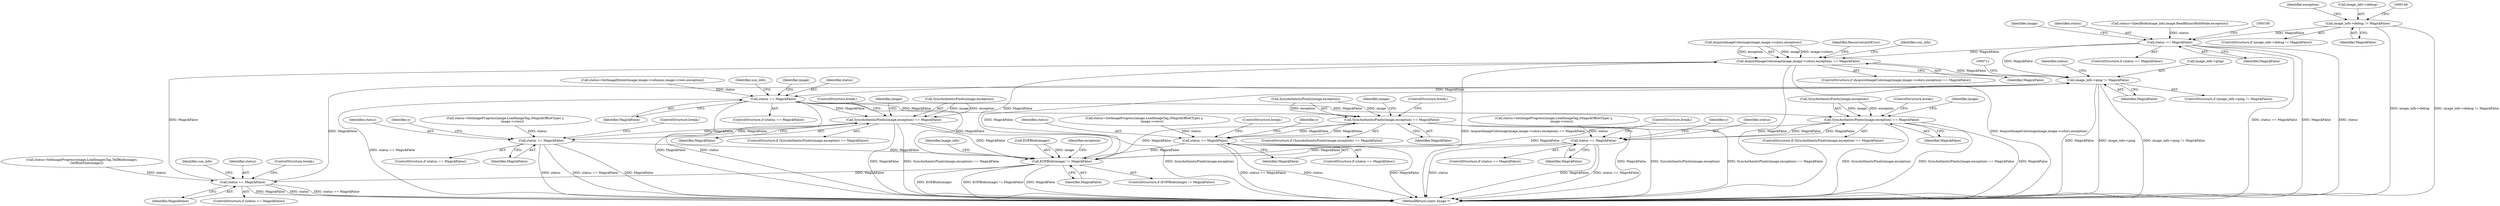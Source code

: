 digraph "0_ImageMagick_8ea44b48a182dd46d018f4b4f09a5e2ee9638105@pointer" {
"1000143" [label="(Call,image_info->debug != MagickFalse)"];
"1000182" [label="(Call,status == MagickFalse)"];
"1000438" [label="(Call,AcquireImageColormap(image,image->colors,exception) == MagickFalse)"];
"1000704" [label="(Call,image_info->ping != MagickFalse)"];
"1000729" [label="(Call,status == MagickFalse)"];
"1001130" [label="(Call,SyncAuthenticPixels(image,exception) == MagickFalse)"];
"1001157" [label="(Call,status == MagickFalse)"];
"1001613" [label="(Call,EOFBlob(image) != MagickFalse)"];
"1001694" [label="(Call,status == MagickFalse)"];
"1001289" [label="(Call,SyncAuthenticPixels(image,exception) == MagickFalse)"];
"1001316" [label="(Call,status == MagickFalse)"];
"1001564" [label="(Call,SyncAuthenticPixels(image,exception) == MagickFalse)"];
"1001591" [label="(Call,status == MagickFalse)"];
"1000731" [label="(Identifier,MagickFalse)"];
"1001160" [label="(ControlStructure,break;)"];
"1000184" [label="(Identifier,MagickFalse)"];
"1000718" [label="(Identifier,status)"];
"1001613" [label="(Call,EOFBlob(image) != MagickFalse)"];
"1001298" [label="(Identifier,image)"];
"1001590" [label="(ControlStructure,if (status == MagickFalse))"];
"1001591" [label="(Call,status == MagickFalse)"];
"1000159" [label="(Identifier,exception)"];
"1001569" [label="(ControlStructure,break;)"];
"1001315" [label="(ControlStructure,if (status == MagickFalse))"];
"1000187" [label="(Identifier,image)"];
"1000183" [label="(Identifier,status)"];
"1001696" [label="(Identifier,MagickFalse)"];
"1001289" [label="(Call,SyncAuthenticPixels(image,exception) == MagickFalse)"];
"1001304" [label="(Call,status=SetImageProgress(image,LoadImageTag,(MagickOffsetType) y,\n                image->rows))"];
"1001156" [label="(ControlStructure,if (status == MagickFalse))"];
"1000181" [label="(ControlStructure,if (status == MagickFalse))"];
"1001157" [label="(Call,status == MagickFalse)"];
"1000174" [label="(Call,status=OpenBlob(image_info,image,ReadBinaryBlobMode,exception))"];
"1001288" [label="(ControlStructure,if (SyncAuthenticPixels(image,exception) == MagickFalse))"];
"1001568" [label="(Identifier,MagickFalse)"];
"1000147" [label="(Identifier,MagickFalse)"];
"1001710" [label="(MethodReturn,static Image *)"];
"1000708" [label="(Identifier,MagickFalse)"];
"1001700" [label="(Identifier,sun_info)"];
"1001130" [label="(Call,SyncAuthenticPixels(image,exception) == MagickFalse)"];
"1001616" [label="(Identifier,MagickFalse)"];
"1001158" [label="(Identifier,status)"];
"1001573" [label="(Identifier,image)"];
"1000717" [label="(Call,status=SetImageExtent(image,image->columns,image->rows,exception))"];
"1000704" [label="(Call,image_info->ping != MagickFalse)"];
"1000143" [label="(Call,image_info->debug != MagickFalse)"];
"1001612" [label="(ControlStructure,if (EOFBlob(image) != MagickFalse))"];
"1001593" [label="(Identifier,MagickFalse)"];
"1001316" [label="(Call,status == MagickFalse)"];
"1000437" [label="(ControlStructure,if (AcquireImageColormap(image,image->colors,exception) == MagickFalse))"];
"1001134" [label="(Identifier,MagickFalse)"];
"1001319" [label="(ControlStructure,break;)"];
"1000729" [label="(Call,status == MagickFalse)"];
"1001139" [label="(Identifier,image)"];
"1000144" [label="(Call,image_info->debug)"];
"1000447" [label="(Identifier,ResourceLimitError)"];
"1001695" [label="(Identifier,status)"];
"1001629" [label="(Identifier,image_info)"];
"1001129" [label="(ControlStructure,if (SyncAuthenticPixels(image,exception) == MagickFalse))"];
"1001694" [label="(Call,status == MagickFalse)"];
"1000741" [label="(Identifier,sun_info)"];
"1000451" [label="(Identifier,sun_info)"];
"1000734" [label="(Identifier,image)"];
"1001563" [label="(ControlStructure,if (SyncAuthenticPixels(image,exception) == MagickFalse))"];
"1000728" [label="(ControlStructure,if (status == MagickFalse))"];
"1000705" [label="(Call,image_info->ping)"];
"1000438" [label="(Call,AcquireImageColormap(image,image->colors,exception) == MagickFalse)"];
"1001131" [label="(Call,SyncAuthenticPixels(image,exception))"];
"1000182" [label="(Call,status == MagickFalse)"];
"1001697" [label="(ControlStructure,break;)"];
"1001135" [label="(ControlStructure,break;)"];
"1000703" [label="(ControlStructure,if (image_info->ping != MagickFalse))"];
"1000439" [label="(Call,AcquireImageColormap(image,image->colors,exception))"];
"1000445" [label="(Identifier,MagickFalse)"];
"1001234" [label="(Identifier,y)"];
"1000142" [label="(ControlStructure,if (image_info->debug != MagickFalse))"];
"1001564" [label="(Call,SyncAuthenticPixels(image,exception) == MagickFalse)"];
"1001294" [label="(ControlStructure,break;)"];
"1001684" [label="(Call,status=SetImageProgress(image,LoadImagesTag,TellBlob(image),\n          GetBlobSize(image)))"];
"1001594" [label="(ControlStructure,break;)"];
"1000730" [label="(Identifier,status)"];
"1001317" [label="(Identifier,status)"];
"1001565" [label="(Call,SyncAuthenticPixels(image,exception))"];
"1001290" [label="(Call,SyncAuthenticPixels(image,exception))"];
"1001159" [label="(Identifier,MagickFalse)"];
"1001397" [label="(Identifier,y)"];
"1001614" [label="(Call,EOFBlob(image))"];
"1001592" [label="(Identifier,status)"];
"1001579" [label="(Call,status=SetImageProgress(image,LoadImageTag,(MagickOffsetType) y,\n                image->rows))"];
"1001619" [label="(Identifier,exception)"];
"1001293" [label="(Identifier,MagickFalse)"];
"1000994" [label="(Identifier,y)"];
"1001318" [label="(Identifier,MagickFalse)"];
"1001693" [label="(ControlStructure,if (status == MagickFalse))"];
"1001145" [label="(Call,status=SetImageProgress(image,LoadImageTag,(MagickOffsetType) y,\n              image->rows))"];
"1000143" -> "1000142"  [label="AST: "];
"1000143" -> "1000147"  [label="CFG: "];
"1000144" -> "1000143"  [label="AST: "];
"1000147" -> "1000143"  [label="AST: "];
"1000149" -> "1000143"  [label="CFG: "];
"1000159" -> "1000143"  [label="CFG: "];
"1000143" -> "1001710"  [label="DDG: image_info->debug"];
"1000143" -> "1001710"  [label="DDG: image_info->debug != MagickFalse"];
"1000143" -> "1000182"  [label="DDG: MagickFalse"];
"1000182" -> "1000181"  [label="AST: "];
"1000182" -> "1000184"  [label="CFG: "];
"1000183" -> "1000182"  [label="AST: "];
"1000184" -> "1000182"  [label="AST: "];
"1000187" -> "1000182"  [label="CFG: "];
"1000195" -> "1000182"  [label="CFG: "];
"1000182" -> "1001710"  [label="DDG: status == MagickFalse"];
"1000182" -> "1001710"  [label="DDG: MagickFalse"];
"1000182" -> "1001710"  [label="DDG: status"];
"1000174" -> "1000182"  [label="DDG: status"];
"1000182" -> "1000438"  [label="DDG: MagickFalse"];
"1000182" -> "1000704"  [label="DDG: MagickFalse"];
"1000438" -> "1000437"  [label="AST: "];
"1000438" -> "1000445"  [label="CFG: "];
"1000439" -> "1000438"  [label="AST: "];
"1000445" -> "1000438"  [label="AST: "];
"1000447" -> "1000438"  [label="CFG: "];
"1000451" -> "1000438"  [label="CFG: "];
"1000438" -> "1001710"  [label="DDG: AcquireImageColormap(image,image->colors,exception) == MagickFalse"];
"1000438" -> "1001710"  [label="DDG: MagickFalse"];
"1000438" -> "1001710"  [label="DDG: AcquireImageColormap(image,image->colors,exception)"];
"1000439" -> "1000438"  [label="DDG: image"];
"1000439" -> "1000438"  [label="DDG: image->colors"];
"1000439" -> "1000438"  [label="DDG: exception"];
"1001694" -> "1000438"  [label="DDG: MagickFalse"];
"1001613" -> "1000438"  [label="DDG: MagickFalse"];
"1000438" -> "1000704"  [label="DDG: MagickFalse"];
"1000704" -> "1000703"  [label="AST: "];
"1000704" -> "1000708"  [label="CFG: "];
"1000705" -> "1000704"  [label="AST: "];
"1000708" -> "1000704"  [label="AST: "];
"1000711" -> "1000704"  [label="CFG: "];
"1000718" -> "1000704"  [label="CFG: "];
"1000704" -> "1001710"  [label="DDG: MagickFalse"];
"1000704" -> "1001710"  [label="DDG: image_info->ping"];
"1000704" -> "1001710"  [label="DDG: image_info->ping != MagickFalse"];
"1001694" -> "1000704"  [label="DDG: MagickFalse"];
"1001613" -> "1000704"  [label="DDG: MagickFalse"];
"1000704" -> "1000729"  [label="DDG: MagickFalse"];
"1000729" -> "1000728"  [label="AST: "];
"1000729" -> "1000731"  [label="CFG: "];
"1000730" -> "1000729"  [label="AST: "];
"1000731" -> "1000729"  [label="AST: "];
"1000734" -> "1000729"  [label="CFG: "];
"1000741" -> "1000729"  [label="CFG: "];
"1000729" -> "1001710"  [label="DDG: status"];
"1000729" -> "1001710"  [label="DDG: status == MagickFalse"];
"1000729" -> "1001710"  [label="DDG: MagickFalse"];
"1000717" -> "1000729"  [label="DDG: status"];
"1000729" -> "1001130"  [label="DDG: MagickFalse"];
"1000729" -> "1001289"  [label="DDG: MagickFalse"];
"1000729" -> "1001564"  [label="DDG: MagickFalse"];
"1000729" -> "1001613"  [label="DDG: MagickFalse"];
"1001130" -> "1001129"  [label="AST: "];
"1001130" -> "1001134"  [label="CFG: "];
"1001131" -> "1001130"  [label="AST: "];
"1001134" -> "1001130"  [label="AST: "];
"1001135" -> "1001130"  [label="CFG: "];
"1001139" -> "1001130"  [label="CFG: "];
"1001130" -> "1001710"  [label="DDG: MagickFalse"];
"1001130" -> "1001710"  [label="DDG: SyncAuthenticPixels(image,exception) == MagickFalse"];
"1001130" -> "1001710"  [label="DDG: SyncAuthenticPixels(image,exception)"];
"1001131" -> "1001130"  [label="DDG: image"];
"1001131" -> "1001130"  [label="DDG: exception"];
"1001157" -> "1001130"  [label="DDG: MagickFalse"];
"1001130" -> "1001157"  [label="DDG: MagickFalse"];
"1001130" -> "1001613"  [label="DDG: MagickFalse"];
"1001157" -> "1001156"  [label="AST: "];
"1001157" -> "1001159"  [label="CFG: "];
"1001158" -> "1001157"  [label="AST: "];
"1001159" -> "1001157"  [label="AST: "];
"1001160" -> "1001157"  [label="CFG: "];
"1000994" -> "1001157"  [label="CFG: "];
"1001157" -> "1001710"  [label="DDG: MagickFalse"];
"1001157" -> "1001710"  [label="DDG: status"];
"1001157" -> "1001710"  [label="DDG: status == MagickFalse"];
"1001145" -> "1001157"  [label="DDG: status"];
"1001157" -> "1001613"  [label="DDG: MagickFalse"];
"1001613" -> "1001612"  [label="AST: "];
"1001613" -> "1001616"  [label="CFG: "];
"1001614" -> "1001613"  [label="AST: "];
"1001616" -> "1001613"  [label="AST: "];
"1001619" -> "1001613"  [label="CFG: "];
"1001629" -> "1001613"  [label="CFG: "];
"1001613" -> "1001710"  [label="DDG: MagickFalse"];
"1001613" -> "1001710"  [label="DDG: EOFBlob(image)"];
"1001613" -> "1001710"  [label="DDG: EOFBlob(image) != MagickFalse"];
"1001614" -> "1001613"  [label="DDG: image"];
"1001591" -> "1001613"  [label="DDG: MagickFalse"];
"1001316" -> "1001613"  [label="DDG: MagickFalse"];
"1001289" -> "1001613"  [label="DDG: MagickFalse"];
"1001564" -> "1001613"  [label="DDG: MagickFalse"];
"1001613" -> "1001694"  [label="DDG: MagickFalse"];
"1001694" -> "1001693"  [label="AST: "];
"1001694" -> "1001696"  [label="CFG: "];
"1001695" -> "1001694"  [label="AST: "];
"1001696" -> "1001694"  [label="AST: "];
"1001700" -> "1001694"  [label="CFG: "];
"1001697" -> "1001694"  [label="CFG: "];
"1001694" -> "1001710"  [label="DDG: MagickFalse"];
"1001694" -> "1001710"  [label="DDG: status"];
"1001694" -> "1001710"  [label="DDG: status == MagickFalse"];
"1001684" -> "1001694"  [label="DDG: status"];
"1001289" -> "1001288"  [label="AST: "];
"1001289" -> "1001293"  [label="CFG: "];
"1001290" -> "1001289"  [label="AST: "];
"1001293" -> "1001289"  [label="AST: "];
"1001294" -> "1001289"  [label="CFG: "];
"1001298" -> "1001289"  [label="CFG: "];
"1001289" -> "1001710"  [label="DDG: SyncAuthenticPixels(image,exception)"];
"1001289" -> "1001710"  [label="DDG: SyncAuthenticPixels(image,exception) == MagickFalse"];
"1001289" -> "1001710"  [label="DDG: MagickFalse"];
"1001290" -> "1001289"  [label="DDG: image"];
"1001290" -> "1001289"  [label="DDG: exception"];
"1001316" -> "1001289"  [label="DDG: MagickFalse"];
"1001289" -> "1001316"  [label="DDG: MagickFalse"];
"1001316" -> "1001315"  [label="AST: "];
"1001316" -> "1001318"  [label="CFG: "];
"1001317" -> "1001316"  [label="AST: "];
"1001318" -> "1001316"  [label="AST: "];
"1001319" -> "1001316"  [label="CFG: "];
"1001234" -> "1001316"  [label="CFG: "];
"1001316" -> "1001710"  [label="DDG: MagickFalse"];
"1001316" -> "1001710"  [label="DDG: status == MagickFalse"];
"1001316" -> "1001710"  [label="DDG: status"];
"1001304" -> "1001316"  [label="DDG: status"];
"1001564" -> "1001563"  [label="AST: "];
"1001564" -> "1001568"  [label="CFG: "];
"1001565" -> "1001564"  [label="AST: "];
"1001568" -> "1001564"  [label="AST: "];
"1001569" -> "1001564"  [label="CFG: "];
"1001573" -> "1001564"  [label="CFG: "];
"1001564" -> "1001710"  [label="DDG: SyncAuthenticPixels(image,exception)"];
"1001564" -> "1001710"  [label="DDG: SyncAuthenticPixels(image,exception) == MagickFalse"];
"1001564" -> "1001710"  [label="DDG: MagickFalse"];
"1001565" -> "1001564"  [label="DDG: image"];
"1001565" -> "1001564"  [label="DDG: exception"];
"1001591" -> "1001564"  [label="DDG: MagickFalse"];
"1001564" -> "1001591"  [label="DDG: MagickFalse"];
"1001591" -> "1001590"  [label="AST: "];
"1001591" -> "1001593"  [label="CFG: "];
"1001592" -> "1001591"  [label="AST: "];
"1001593" -> "1001591"  [label="AST: "];
"1001594" -> "1001591"  [label="CFG: "];
"1001397" -> "1001591"  [label="CFG: "];
"1001591" -> "1001710"  [label="DDG: MagickFalse"];
"1001591" -> "1001710"  [label="DDG: status == MagickFalse"];
"1001591" -> "1001710"  [label="DDG: status"];
"1001579" -> "1001591"  [label="DDG: status"];
}

